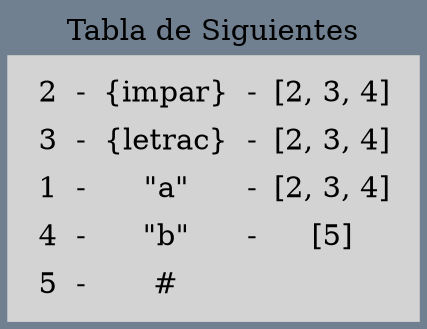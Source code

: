 digraph G {
bgcolor="slategrey" label="Tabla de Siguientes"layout=dot 
labelloc = "t"edge [weigth=1000  color=darkgreen  arrowtail="open" arrowhead="open"]
node[shape=box, style="filled", color=lightgrey];
a0 [label=<
<TABLE><TR><TD>2</TD>
  <TD>-</TD>
  <TD>{impar}</TD>
  <TD>-</TD>
  <TD>[2, 3, 4]</TD>
  </TR><TR><TD>3</TD>
  <TD>-</TD>
  <TD>{letrac}</TD>
  <TD>-</TD>
  <TD>[2, 3, 4]</TD>
  </TR><TR><TD>1</TD>
  <TD>-</TD>
  <TD>"a"</TD>
  <TD>-</TD>
  <TD>[2, 3, 4]</TD>
  </TR><TR><TD>4</TD>
  <TD>-</TD>
  <TD>"b"</TD>
  <TD>-</TD>
  <TD>[5]</TD>
  </TR><TR><TD>5</TD>
  <TD>-</TD>
  <TD>#</TD>
  </TR></TABLE>>];}